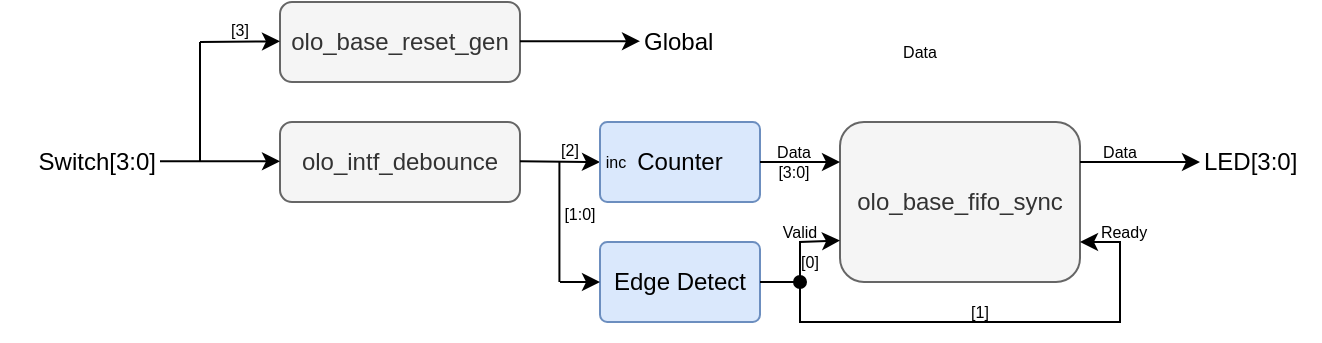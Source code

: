 <mxfile version="24.7.17" pages="2">
  <diagram name="olo_intf_clk_meas" id="sQZPAQ0m2a0brsjAJA3f">
    <mxGraphModel dx="950" dy="581" grid="1" gridSize="10" guides="1" tooltips="1" connect="1" arrows="1" fold="1" page="1" pageScale="1" pageWidth="10000" pageHeight="10000" math="0" shadow="0">
      <root>
        <mxCell id="0" />
        <mxCell id="1" parent="0" />
        <mxCell id="i1cG7D0sxg36rMf7ReTl-1" value="olo_intf_debounce" style="rounded=1;whiteSpace=wrap;html=1;fillColor=#f5f5f5;fontColor=#333333;strokeColor=#666666;" parent="1" vertex="1">
          <mxGeometry x="520" y="480" width="120" height="40" as="geometry" />
        </mxCell>
        <mxCell id="i1cG7D0sxg36rMf7ReTl-2" value="" style="endArrow=classic;html=1;rounded=0;" parent="1" edge="1">
          <mxGeometry width="50" height="50" relative="1" as="geometry">
            <mxPoint x="460" y="499.66" as="sourcePoint" />
            <mxPoint x="520" y="499.66" as="targetPoint" />
          </mxGeometry>
        </mxCell>
        <mxCell id="i1cG7D0sxg36rMf7ReTl-5" value="olo_base_fifo_sync" style="rounded=1;whiteSpace=wrap;html=1;fillColor=#f5f5f5;fontColor=#333333;strokeColor=#666666;" parent="1" vertex="1">
          <mxGeometry x="800" y="480" width="120" height="80" as="geometry" />
        </mxCell>
        <mxCell id="i1cG7D0sxg36rMf7ReTl-7" value="Edge Detect" style="rounded=1;whiteSpace=wrap;html=1;fillColor=#dae8fc;strokeColor=#6c8ebf;arcSize=9;" parent="1" vertex="1">
          <mxGeometry x="680" y="540" width="80" height="40" as="geometry" />
        </mxCell>
        <mxCell id="i1cG7D0sxg36rMf7ReTl-8" value="" style="endArrow=classic;html=1;rounded=0;" parent="1" edge="1">
          <mxGeometry width="50" height="50" relative="1" as="geometry">
            <mxPoint x="920" y="500.0" as="sourcePoint" />
            <mxPoint x="980" y="500.0" as="targetPoint" />
          </mxGeometry>
        </mxCell>
        <mxCell id="i1cG7D0sxg36rMf7ReTl-9" value="LED[3:0]" style="text;html=1;align=left;verticalAlign=middle;whiteSpace=wrap;rounded=0;" parent="1" vertex="1">
          <mxGeometry x="980" y="490" width="60" height="20" as="geometry" />
        </mxCell>
        <mxCell id="i1cG7D0sxg36rMf7ReTl-10" value="Switch[3:0]" style="text;html=1;align=right;verticalAlign=middle;whiteSpace=wrap;rounded=0;" parent="1" vertex="1">
          <mxGeometry x="380" y="490" width="80" height="20" as="geometry" />
        </mxCell>
        <mxCell id="i1cG7D0sxg36rMf7ReTl-13" value="" style="endArrow=classic;html=1;rounded=0;" parent="1" edge="1">
          <mxGeometry width="50" height="50" relative="1" as="geometry">
            <mxPoint x="640" y="499.66" as="sourcePoint" />
            <mxPoint x="680" y="500" as="targetPoint" />
          </mxGeometry>
        </mxCell>
        <mxCell id="i1cG7D0sxg36rMf7ReTl-14" value="Data" style="text;html=1;align=center;verticalAlign=middle;whiteSpace=wrap;rounded=0;fontSize=8;" parent="1" vertex="1">
          <mxGeometry x="820" y="440" width="40" height="10" as="geometry" />
        </mxCell>
        <mxCell id="i1cG7D0sxg36rMf7ReTl-15" value="" style="endArrow=classic;html=1;rounded=0;" parent="1" edge="1">
          <mxGeometry width="50" height="50" relative="1" as="geometry">
            <mxPoint x="660" y="560" as="sourcePoint" />
            <mxPoint x="680" y="560" as="targetPoint" />
          </mxGeometry>
        </mxCell>
        <mxCell id="i1cG7D0sxg36rMf7ReTl-16" value="" style="endArrow=classic;html=1;rounded=0;exitX=1;exitY=0.5;exitDx=0;exitDy=0;" parent="1" source="i1cG7D0sxg36rMf7ReTl-7" edge="1">
          <mxGeometry width="50" height="50" relative="1" as="geometry">
            <mxPoint x="760" y="539.31" as="sourcePoint" />
            <mxPoint x="800" y="539.31" as="targetPoint" />
            <Array as="points">
              <mxPoint x="780" y="560" />
              <mxPoint x="780" y="540" />
            </Array>
          </mxGeometry>
        </mxCell>
        <mxCell id="i1cG7D0sxg36rMf7ReTl-17" value="Valid" style="text;html=1;align=center;verticalAlign=middle;whiteSpace=wrap;rounded=0;fontSize=8;" parent="1" vertex="1">
          <mxGeometry x="760" y="530" width="40" height="10" as="geometry" />
        </mxCell>
        <mxCell id="i1cG7D0sxg36rMf7ReTl-19" value="[0]" style="text;html=1;align=center;verticalAlign=middle;whiteSpace=wrap;rounded=0;fontSize=8;" parent="1" vertex="1">
          <mxGeometry x="765" y="545" width="40" height="10" as="geometry" />
        </mxCell>
        <mxCell id="i1cG7D0sxg36rMf7ReTl-20" value="" style="endArrow=classic;html=1;rounded=0;entryX=1;entryY=0.75;entryDx=0;entryDy=0;startArrow=oval;startFill=1;" parent="1" target="i1cG7D0sxg36rMf7ReTl-5" edge="1">
          <mxGeometry width="50" height="50" relative="1" as="geometry">
            <mxPoint x="780" y="560" as="sourcePoint" />
            <mxPoint x="830" y="510" as="targetPoint" />
            <Array as="points">
              <mxPoint x="780" y="580" />
              <mxPoint x="940" y="580" />
              <mxPoint x="940" y="540" />
            </Array>
          </mxGeometry>
        </mxCell>
        <mxCell id="i1cG7D0sxg36rMf7ReTl-21" value="Ready" style="text;html=1;align=center;verticalAlign=middle;whiteSpace=wrap;rounded=0;fontSize=8;" parent="1" vertex="1">
          <mxGeometry x="922" y="530" width="40" height="10" as="geometry" />
        </mxCell>
        <mxCell id="i1cG7D0sxg36rMf7ReTl-22" value="[1]" style="text;html=1;align=center;verticalAlign=middle;whiteSpace=wrap;rounded=0;fontSize=8;" parent="1" vertex="1">
          <mxGeometry x="850" y="570" width="40" height="10" as="geometry" />
        </mxCell>
        <mxCell id="i1cG7D0sxg36rMf7ReTl-23" value="Data" style="text;html=1;align=center;verticalAlign=middle;whiteSpace=wrap;rounded=0;fontSize=8;" parent="1" vertex="1">
          <mxGeometry x="920" y="490" width="40" height="10" as="geometry" />
        </mxCell>
        <mxCell id="rht6q_WZIO79pyQ42CXU-1" value="olo_base_reset_gen" style="rounded=1;whiteSpace=wrap;html=1;fillColor=#f5f5f5;fontColor=#333333;strokeColor=#666666;" parent="1" vertex="1">
          <mxGeometry x="520" y="420" width="120" height="40" as="geometry" />
        </mxCell>
        <mxCell id="rht6q_WZIO79pyQ42CXU-2" value="" style="endArrow=classic;html=1;rounded=0;" parent="1" edge="1">
          <mxGeometry width="50" height="50" relative="1" as="geometry">
            <mxPoint x="640" y="439.58" as="sourcePoint" />
            <mxPoint x="700" y="439.58" as="targetPoint" />
          </mxGeometry>
        </mxCell>
        <mxCell id="rht6q_WZIO79pyQ42CXU-3" value="Global" style="text;html=1;align=left;verticalAlign=middle;whiteSpace=wrap;rounded=0;" parent="1" vertex="1">
          <mxGeometry x="700" y="430" width="60" height="20" as="geometry" />
        </mxCell>
        <mxCell id="mee58yUf4M1Okk16MOki-1" value="" style="endArrow=none;html=1;rounded=0;" edge="1" parent="1">
          <mxGeometry width="50" height="50" relative="1" as="geometry">
            <mxPoint x="480" y="500" as="sourcePoint" />
            <mxPoint x="480" y="440" as="targetPoint" />
          </mxGeometry>
        </mxCell>
        <mxCell id="mee58yUf4M1Okk16MOki-2" value="" style="endArrow=classic;html=1;rounded=0;" edge="1" parent="1">
          <mxGeometry width="50" height="50" relative="1" as="geometry">
            <mxPoint x="480" y="440" as="sourcePoint" />
            <mxPoint x="520" y="439.66" as="targetPoint" />
          </mxGeometry>
        </mxCell>
        <mxCell id="mee58yUf4M1Okk16MOki-3" value="[3]" style="text;html=1;align=center;verticalAlign=middle;whiteSpace=wrap;rounded=0;fontSize=8;" vertex="1" parent="1">
          <mxGeometry x="480" y="429" width="40" height="10" as="geometry" />
        </mxCell>
        <mxCell id="mee58yUf4M1Okk16MOki-4" value="Counter" style="rounded=1;whiteSpace=wrap;html=1;fillColor=#dae8fc;strokeColor=#6c8ebf;arcSize=9;" vertex="1" parent="1">
          <mxGeometry x="680" y="480" width="80" height="40" as="geometry" />
        </mxCell>
        <mxCell id="mee58yUf4M1Okk16MOki-5" value="[2]" style="text;html=1;align=center;verticalAlign=middle;whiteSpace=wrap;rounded=0;fontSize=8;" vertex="1" parent="1">
          <mxGeometry x="650" y="489" width="30" height="10" as="geometry" />
        </mxCell>
        <mxCell id="mee58yUf4M1Okk16MOki-6" value="" style="endArrow=none;html=1;rounded=0;" edge="1" parent="1">
          <mxGeometry width="50" height="50" relative="1" as="geometry">
            <mxPoint x="659.71" y="560" as="sourcePoint" />
            <mxPoint x="659.71" y="500" as="targetPoint" />
          </mxGeometry>
        </mxCell>
        <mxCell id="mee58yUf4M1Okk16MOki-7" value="[1:0]" style="text;html=1;align=center;verticalAlign=middle;whiteSpace=wrap;rounded=0;fontSize=8;" vertex="1" parent="1">
          <mxGeometry x="655" y="521" width="30" height="10" as="geometry" />
        </mxCell>
        <mxCell id="mee58yUf4M1Okk16MOki-8" value="inc" style="text;html=1;align=center;verticalAlign=middle;whiteSpace=wrap;rounded=0;fontSize=8;" vertex="1" parent="1">
          <mxGeometry x="668" y="495" width="40" height="10" as="geometry" />
        </mxCell>
        <mxCell id="mee58yUf4M1Okk16MOki-9" value="" style="endArrow=classic;html=1;rounded=0;" edge="1" parent="1">
          <mxGeometry width="50" height="50" relative="1" as="geometry">
            <mxPoint x="760" y="500" as="sourcePoint" />
            <mxPoint x="800" y="500.0" as="targetPoint" />
          </mxGeometry>
        </mxCell>
        <mxCell id="mee58yUf4M1Okk16MOki-10" value="Data" style="text;html=1;align=center;verticalAlign=middle;whiteSpace=wrap;rounded=0;fontSize=8;" vertex="1" parent="1">
          <mxGeometry x="757" y="490" width="40" height="10" as="geometry" />
        </mxCell>
        <mxCell id="mee58yUf4M1Okk16MOki-11" value="[3:0]" style="text;html=1;align=center;verticalAlign=middle;whiteSpace=wrap;rounded=0;fontSize=8;" vertex="1" parent="1">
          <mxGeometry x="762" y="500" width="30" height="10" as="geometry" />
        </mxCell>
      </root>
    </mxGraphModel>
  </diagram>
  <diagram id="nn7GSnwVj3KZAduYyUo-" name="olo_intf_debounce">
    <mxGraphModel dx="787" dy="482" grid="1" gridSize="10" guides="1" tooltips="1" connect="1" arrows="1" fold="1" page="1" pageScale="1" pageWidth="10000" pageHeight="10000" math="0" shadow="0">
      <root>
        <mxCell id="0" />
        <mxCell id="1" parent="0" />
        <mxCell id="sjMQtlllgnp7oVcl_TNq-1" value="olo_base_strobe_gen" style="rounded=1;whiteSpace=wrap;html=1;fillColor=#f5f5f5;fontColor=#333333;strokeColor=#666666;" vertex="1" parent="1">
          <mxGeometry x="480" y="200" width="140" height="40" as="geometry" />
        </mxCell>
        <mxCell id="sjMQtlllgnp7oVcl_TNq-2" value="" style="endArrow=classic;html=1;rounded=0;exitX=0.5;exitY=1;exitDx=0;exitDy=0;" edge="1" parent="1" source="sjMQtlllgnp7oVcl_TNq-1">
          <mxGeometry width="50" height="50" relative="1" as="geometry">
            <mxPoint x="550" y="330" as="sourcePoint" />
            <mxPoint x="600" y="330" as="targetPoint" />
            <Array as="points">
              <mxPoint x="550" y="330" />
            </Array>
          </mxGeometry>
        </mxCell>
        <mxCell id="sjMQtlllgnp7oVcl_TNq-3" value="Debounce&lt;div&gt;Timer&lt;/div&gt;" style="rounded=1;whiteSpace=wrap;html=1;fillColor=#dae8fc;strokeColor=#6c8ebf;" vertex="1" parent="1">
          <mxGeometry x="600" y="260" width="120" height="40" as="geometry" />
        </mxCell>
        <mxCell id="sjMQtlllgnp7oVcl_TNq-4" value="Debounce&amp;nbsp;&lt;div&gt;Timer&lt;/div&gt;" style="rounded=1;whiteSpace=wrap;html=1;fillColor=#dae8fc;strokeColor=#6c8ebf;" vertex="1" parent="1">
          <mxGeometry x="600" y="320" width="120" height="40" as="geometry" />
        </mxCell>
        <mxCell id="sjMQtlllgnp7oVcl_TNq-5" value="olo_intf_sync" style="rounded=1;whiteSpace=wrap;html=1;fillColor=#f5f5f5;fontColor=#333333;strokeColor=#666666;" vertex="1" parent="1">
          <mxGeometry x="380" y="260" width="140" height="100" as="geometry" />
        </mxCell>
        <mxCell id="sjMQtlllgnp7oVcl_TNq-6" value="" style="endArrow=classic;html=1;rounded=0;" edge="1" parent="1">
          <mxGeometry width="50" height="50" relative="1" as="geometry">
            <mxPoint x="330" y="290" as="sourcePoint" />
            <mxPoint x="380" y="290" as="targetPoint" />
          </mxGeometry>
        </mxCell>
        <mxCell id="sjMQtlllgnp7oVcl_TNq-7" value="" style="endArrow=classic;html=1;rounded=0;" edge="1" parent="1">
          <mxGeometry width="50" height="50" relative="1" as="geometry">
            <mxPoint x="330" y="350" as="sourcePoint" />
            <mxPoint x="380" y="350" as="targetPoint" />
          </mxGeometry>
        </mxCell>
        <mxCell id="sjMQtlllgnp7oVcl_TNq-8" value="" style="endArrow=classic;html=1;rounded=0;" edge="1" parent="1">
          <mxGeometry width="50" height="50" relative="1" as="geometry">
            <mxPoint x="520" y="290" as="sourcePoint" />
            <mxPoint x="600" y="290" as="targetPoint" />
          </mxGeometry>
        </mxCell>
        <mxCell id="sjMQtlllgnp7oVcl_TNq-9" value="" style="endArrow=classic;html=1;rounded=0;" edge="1" parent="1">
          <mxGeometry width="50" height="50" relative="1" as="geometry">
            <mxPoint x="520" y="350" as="sourcePoint" />
            <mxPoint x="600" y="350" as="targetPoint" />
          </mxGeometry>
        </mxCell>
        <mxCell id="sjMQtlllgnp7oVcl_TNq-10" value="" style="endArrow=classic;html=1;rounded=0;startArrow=oval;startFill=1;" edge="1" parent="1">
          <mxGeometry width="50" height="50" relative="1" as="geometry">
            <mxPoint x="550" y="270" as="sourcePoint" />
            <mxPoint x="600" y="270" as="targetPoint" />
          </mxGeometry>
        </mxCell>
        <mxCell id="sjMQtlllgnp7oVcl_TNq-11" value="" style="endArrow=classic;html=1;rounded=0;" edge="1" parent="1">
          <mxGeometry width="50" height="50" relative="1" as="geometry">
            <mxPoint x="720" y="279.5" as="sourcePoint" />
            <mxPoint x="770" y="279.5" as="targetPoint" />
          </mxGeometry>
        </mxCell>
        <mxCell id="sjMQtlllgnp7oVcl_TNq-12" value="" style="endArrow=classic;html=1;rounded=0;" edge="1" parent="1">
          <mxGeometry width="50" height="50" relative="1" as="geometry">
            <mxPoint x="720" y="339.5" as="sourcePoint" />
            <mxPoint x="770" y="339.5" as="targetPoint" />
          </mxGeometry>
        </mxCell>
        <mxCell id="EE6Pi1rv7_BhJmKPPLFK-1" value="Tick" style="text;html=1;align=center;verticalAlign=middle;whiteSpace=wrap;rounded=0;fontSize=8;" vertex="1" parent="1">
          <mxGeometry x="540" y="250" width="60" height="10" as="geometry" />
        </mxCell>
        <mxCell id="DcBP82h14bp5Vz1JbgJT-1" value="DataOut[0]" style="text;html=1;align=left;verticalAlign=middle;whiteSpace=wrap;rounded=0;" vertex="1" parent="1">
          <mxGeometry x="770" y="270" width="60" height="20" as="geometry" />
        </mxCell>
        <mxCell id="DcBP82h14bp5Vz1JbgJT-2" value="DataOut[1]" style="text;html=1;align=left;verticalAlign=middle;whiteSpace=wrap;rounded=0;" vertex="1" parent="1">
          <mxGeometry x="770" y="330" width="60" height="20" as="geometry" />
        </mxCell>
        <mxCell id="DcBP82h14bp5Vz1JbgJT-3" value="DataAsnyc[0]" style="text;html=1;align=right;verticalAlign=middle;whiteSpace=wrap;rounded=0;" vertex="1" parent="1">
          <mxGeometry x="250" y="280" width="80" height="20" as="geometry" />
        </mxCell>
        <mxCell id="DcBP82h14bp5Vz1JbgJT-5" value="DataAsnyc[1]" style="text;html=1;align=right;verticalAlign=middle;whiteSpace=wrap;rounded=0;" vertex="1" parent="1">
          <mxGeometry x="250" y="340" width="80" height="20" as="geometry" />
        </mxCell>
      </root>
    </mxGraphModel>
  </diagram>
</mxfile>
